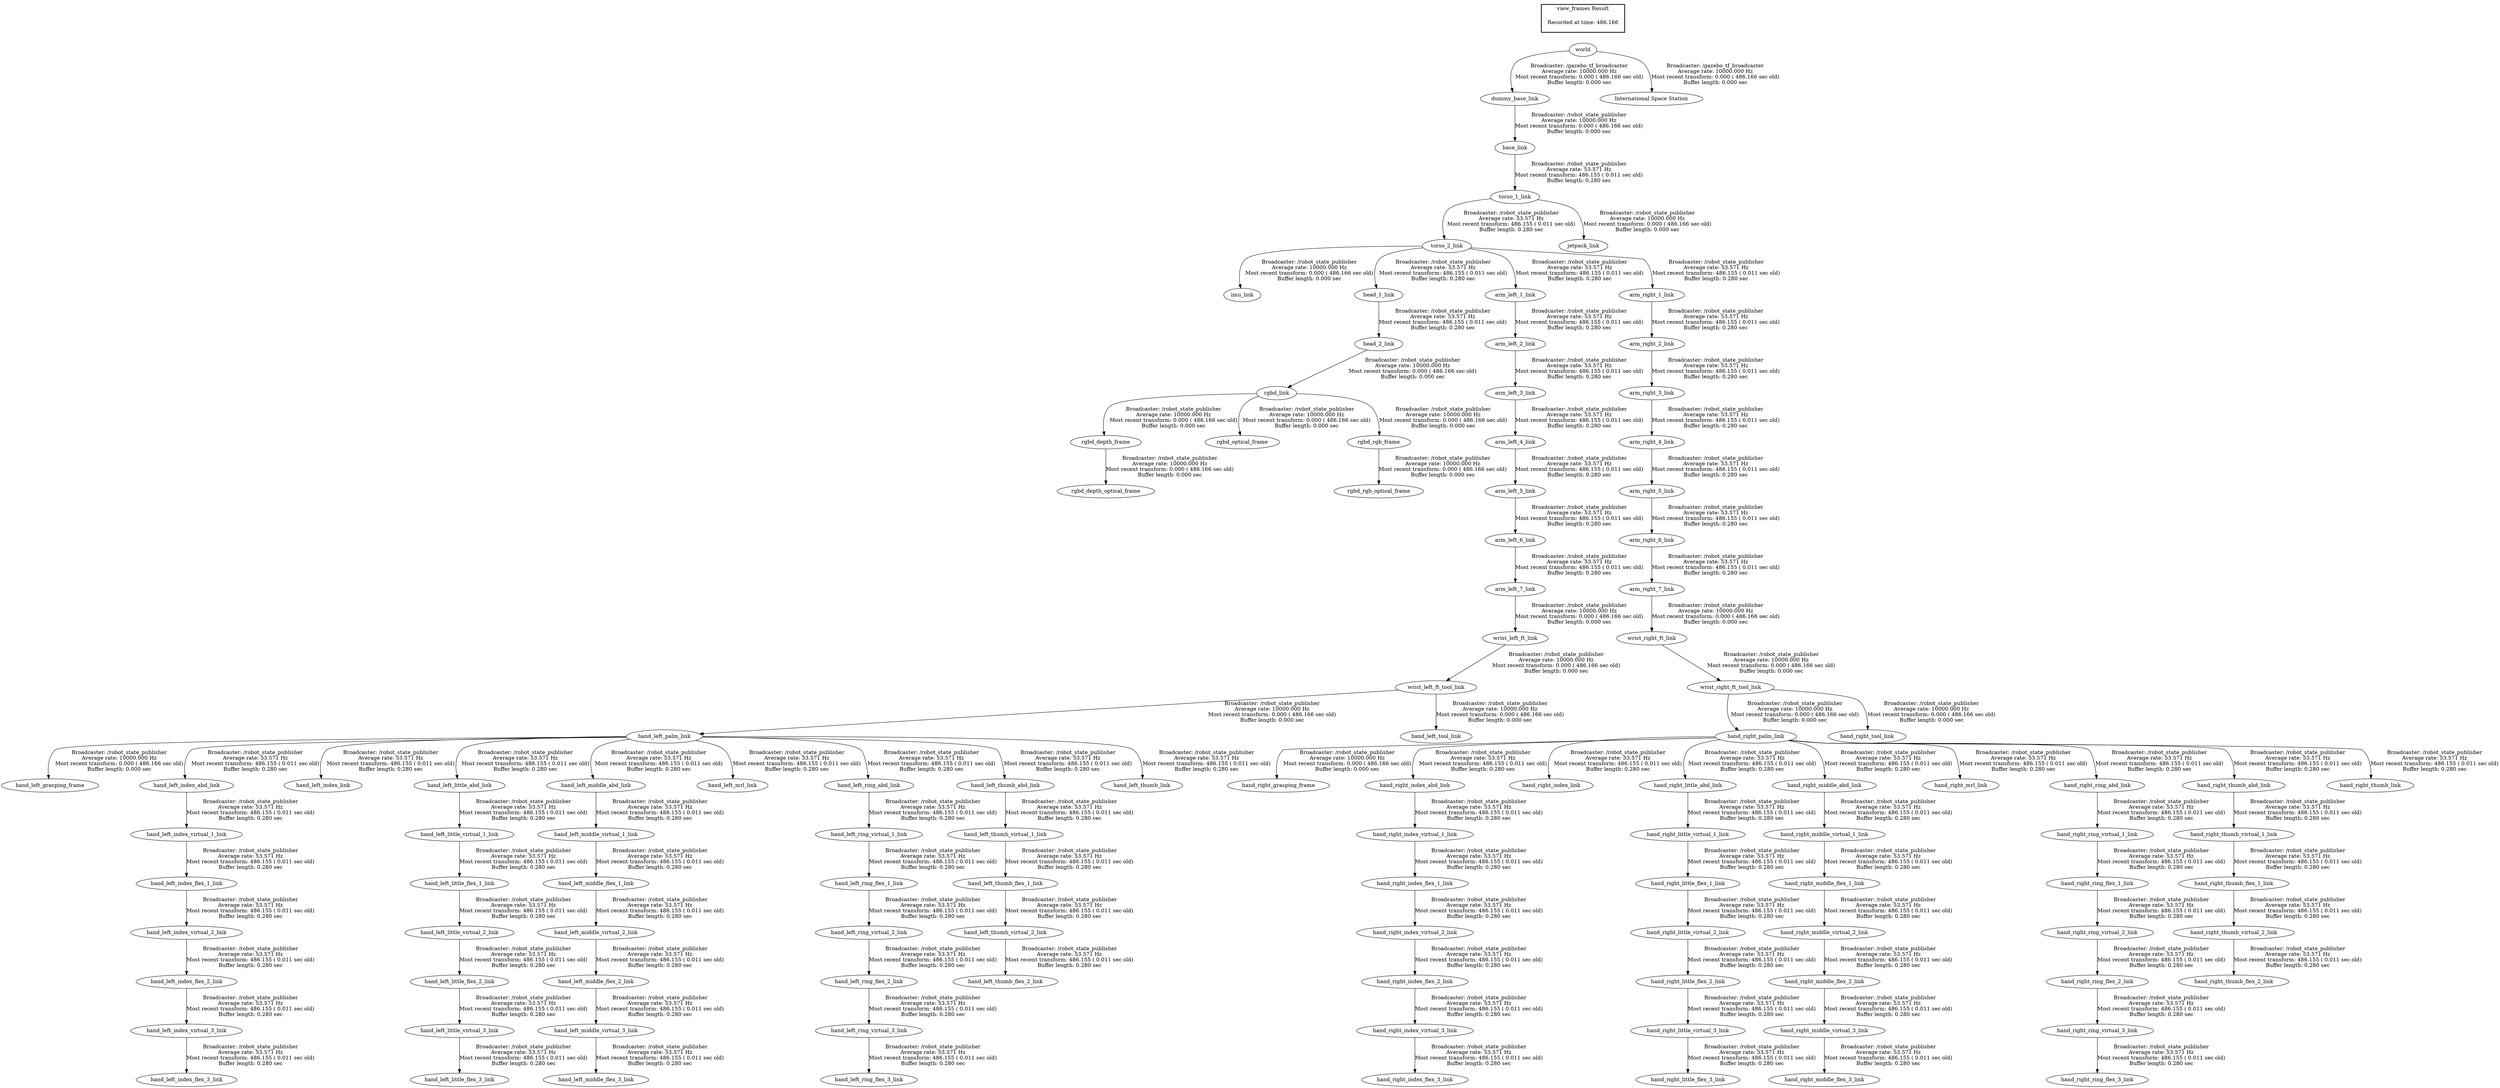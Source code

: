 digraph G {
"dummy_base_link" -> "base_link"[label="Broadcaster: /robot_state_publisher\nAverage rate: 10000.000 Hz\nMost recent transform: 0.000 ( 486.166 sec old)\nBuffer length: 0.000 sec\n"];
"world" -> "dummy_base_link"[label="Broadcaster: /gazebo_tf_broadcaster\nAverage rate: 10000.000 Hz\nMost recent transform: 0.000 ( 486.166 sec old)\nBuffer length: 0.000 sec\n"];
"hand_left_palm_link" -> "hand_left_grasping_frame"[label="Broadcaster: /robot_state_publisher\nAverage rate: 10000.000 Hz\nMost recent transform: 0.000 ( 486.166 sec old)\nBuffer length: 0.000 sec\n"];
"wrist_left_ft_tool_link" -> "hand_left_palm_link"[label="Broadcaster: /robot_state_publisher\nAverage rate: 10000.000 Hz\nMost recent transform: 0.000 ( 486.166 sec old)\nBuffer length: 0.000 sec\n"];
"wrist_left_ft_link" -> "wrist_left_ft_tool_link"[label="Broadcaster: /robot_state_publisher\nAverage rate: 10000.000 Hz\nMost recent transform: 0.000 ( 486.166 sec old)\nBuffer length: 0.000 sec\n"];
"wrist_left_ft_tool_link" -> "hand_left_tool_link"[label="Broadcaster: /robot_state_publisher\nAverage rate: 10000.000 Hz\nMost recent transform: 0.000 ( 486.166 sec old)\nBuffer length: 0.000 sec\n"];
"hand_right_palm_link" -> "hand_right_grasping_frame"[label="Broadcaster: /robot_state_publisher\nAverage rate: 10000.000 Hz\nMost recent transform: 0.000 ( 486.166 sec old)\nBuffer length: 0.000 sec\n"];
"wrist_right_ft_tool_link" -> "hand_right_palm_link"[label="Broadcaster: /robot_state_publisher\nAverage rate: 10000.000 Hz\nMost recent transform: 0.000 ( 486.166 sec old)\nBuffer length: 0.000 sec\n"];
"wrist_right_ft_link" -> "wrist_right_ft_tool_link"[label="Broadcaster: /robot_state_publisher\nAverage rate: 10000.000 Hz\nMost recent transform: 0.000 ( 486.166 sec old)\nBuffer length: 0.000 sec\n"];
"wrist_right_ft_tool_link" -> "hand_right_tool_link"[label="Broadcaster: /robot_state_publisher\nAverage rate: 10000.000 Hz\nMost recent transform: 0.000 ( 486.166 sec old)\nBuffer length: 0.000 sec\n"];
"torso_2_link" -> "imu_link"[label="Broadcaster: /robot_state_publisher\nAverage rate: 10000.000 Hz\nMost recent transform: 0.000 ( 486.166 sec old)\nBuffer length: 0.000 sec\n"];
"torso_1_link" -> "torso_2_link"[label="Broadcaster: /robot_state_publisher\nAverage rate: 53.571 Hz\nMost recent transform: 486.155 ( 0.011 sec old)\nBuffer length: 0.280 sec\n"];
"rgbd_link" -> "rgbd_depth_frame"[label="Broadcaster: /robot_state_publisher\nAverage rate: 10000.000 Hz\nMost recent transform: 0.000 ( 486.166 sec old)\nBuffer length: 0.000 sec\n"];
"head_2_link" -> "rgbd_link"[label="Broadcaster: /robot_state_publisher\nAverage rate: 10000.000 Hz\nMost recent transform: 0.000 ( 486.166 sec old)\nBuffer length: 0.000 sec\n"];
"rgbd_depth_frame" -> "rgbd_depth_optical_frame"[label="Broadcaster: /robot_state_publisher\nAverage rate: 10000.000 Hz\nMost recent transform: 0.000 ( 486.166 sec old)\nBuffer length: 0.000 sec\n"];
"head_1_link" -> "head_2_link"[label="Broadcaster: /robot_state_publisher\nAverage rate: 53.571 Hz\nMost recent transform: 486.155 ( 0.011 sec old)\nBuffer length: 0.280 sec\n"];
"rgbd_link" -> "rgbd_optical_frame"[label="Broadcaster: /robot_state_publisher\nAverage rate: 10000.000 Hz\nMost recent transform: 0.000 ( 486.166 sec old)\nBuffer length: 0.000 sec\n"];
"rgbd_link" -> "rgbd_rgb_frame"[label="Broadcaster: /robot_state_publisher\nAverage rate: 10000.000 Hz\nMost recent transform: 0.000 ( 486.166 sec old)\nBuffer length: 0.000 sec\n"];
"rgbd_rgb_frame" -> "rgbd_rgb_optical_frame"[label="Broadcaster: /robot_state_publisher\nAverage rate: 10000.000 Hz\nMost recent transform: 0.000 ( 486.166 sec old)\nBuffer length: 0.000 sec\n"];
"torso_1_link" -> "jetpack_link"[label="Broadcaster: /robot_state_publisher\nAverage rate: 10000.000 Hz\nMost recent transform: 0.000 ( 486.166 sec old)\nBuffer length: 0.000 sec\n"];
"base_link" -> "torso_1_link"[label="Broadcaster: /robot_state_publisher\nAverage rate: 53.571 Hz\nMost recent transform: 486.155 ( 0.011 sec old)\nBuffer length: 0.280 sec\n"];
"arm_left_7_link" -> "wrist_left_ft_link"[label="Broadcaster: /robot_state_publisher\nAverage rate: 10000.000 Hz\nMost recent transform: 0.000 ( 486.166 sec old)\nBuffer length: 0.000 sec\n"];
"arm_left_6_link" -> "arm_left_7_link"[label="Broadcaster: /robot_state_publisher\nAverage rate: 53.571 Hz\nMost recent transform: 486.155 ( 0.011 sec old)\nBuffer length: 0.280 sec\n"];
"arm_right_7_link" -> "wrist_right_ft_link"[label="Broadcaster: /robot_state_publisher\nAverage rate: 10000.000 Hz\nMost recent transform: 0.000 ( 486.166 sec old)\nBuffer length: 0.000 sec\n"];
"arm_right_6_link" -> "arm_right_7_link"[label="Broadcaster: /robot_state_publisher\nAverage rate: 53.571 Hz\nMost recent transform: 486.155 ( 0.011 sec old)\nBuffer length: 0.280 sec\n"];
"world" -> "International Space Station"[label="Broadcaster: /gazebo_tf_broadcaster\nAverage rate: 10000.000 Hz\nMost recent transform: 0.000 ( 486.166 sec old)\nBuffer length: 0.000 sec\n"];
"torso_2_link" -> "arm_left_1_link"[label="Broadcaster: /robot_state_publisher\nAverage rate: 53.571 Hz\nMost recent transform: 486.155 ( 0.011 sec old)\nBuffer length: 0.280 sec\n"];
"arm_left_1_link" -> "arm_left_2_link"[label="Broadcaster: /robot_state_publisher\nAverage rate: 53.571 Hz\nMost recent transform: 486.155 ( 0.011 sec old)\nBuffer length: 0.280 sec\n"];
"arm_left_2_link" -> "arm_left_3_link"[label="Broadcaster: /robot_state_publisher\nAverage rate: 53.571 Hz\nMost recent transform: 486.155 ( 0.011 sec old)\nBuffer length: 0.280 sec\n"];
"arm_left_3_link" -> "arm_left_4_link"[label="Broadcaster: /robot_state_publisher\nAverage rate: 53.571 Hz\nMost recent transform: 486.155 ( 0.011 sec old)\nBuffer length: 0.280 sec\n"];
"arm_left_4_link" -> "arm_left_5_link"[label="Broadcaster: /robot_state_publisher\nAverage rate: 53.571 Hz\nMost recent transform: 486.155 ( 0.011 sec old)\nBuffer length: 0.280 sec\n"];
"arm_left_5_link" -> "arm_left_6_link"[label="Broadcaster: /robot_state_publisher\nAverage rate: 53.571 Hz\nMost recent transform: 486.155 ( 0.011 sec old)\nBuffer length: 0.280 sec\n"];
"torso_2_link" -> "arm_right_1_link"[label="Broadcaster: /robot_state_publisher\nAverage rate: 53.571 Hz\nMost recent transform: 486.155 ( 0.011 sec old)\nBuffer length: 0.280 sec\n"];
"arm_right_1_link" -> "arm_right_2_link"[label="Broadcaster: /robot_state_publisher\nAverage rate: 53.571 Hz\nMost recent transform: 486.155 ( 0.011 sec old)\nBuffer length: 0.280 sec\n"];
"arm_right_2_link" -> "arm_right_3_link"[label="Broadcaster: /robot_state_publisher\nAverage rate: 53.571 Hz\nMost recent transform: 486.155 ( 0.011 sec old)\nBuffer length: 0.280 sec\n"];
"arm_right_3_link" -> "arm_right_4_link"[label="Broadcaster: /robot_state_publisher\nAverage rate: 53.571 Hz\nMost recent transform: 486.155 ( 0.011 sec old)\nBuffer length: 0.280 sec\n"];
"arm_right_4_link" -> "arm_right_5_link"[label="Broadcaster: /robot_state_publisher\nAverage rate: 53.571 Hz\nMost recent transform: 486.155 ( 0.011 sec old)\nBuffer length: 0.280 sec\n"];
"arm_right_5_link" -> "arm_right_6_link"[label="Broadcaster: /robot_state_publisher\nAverage rate: 53.571 Hz\nMost recent transform: 486.155 ( 0.011 sec old)\nBuffer length: 0.280 sec\n"];
"hand_left_palm_link" -> "hand_left_index_abd_link"[label="Broadcaster: /robot_state_publisher\nAverage rate: 53.571 Hz\nMost recent transform: 486.155 ( 0.011 sec old)\nBuffer length: 0.280 sec\n"];
"hand_left_index_virtual_1_link" -> "hand_left_index_flex_1_link"[label="Broadcaster: /robot_state_publisher\nAverage rate: 53.571 Hz\nMost recent transform: 486.155 ( 0.011 sec old)\nBuffer length: 0.280 sec\n"];
"hand_left_index_abd_link" -> "hand_left_index_virtual_1_link"[label="Broadcaster: /robot_state_publisher\nAverage rate: 53.571 Hz\nMost recent transform: 486.155 ( 0.011 sec old)\nBuffer length: 0.280 sec\n"];
"hand_left_index_virtual_2_link" -> "hand_left_index_flex_2_link"[label="Broadcaster: /robot_state_publisher\nAverage rate: 53.571 Hz\nMost recent transform: 486.155 ( 0.011 sec old)\nBuffer length: 0.280 sec\n"];
"hand_left_index_flex_1_link" -> "hand_left_index_virtual_2_link"[label="Broadcaster: /robot_state_publisher\nAverage rate: 53.571 Hz\nMost recent transform: 486.155 ( 0.011 sec old)\nBuffer length: 0.280 sec\n"];
"hand_left_index_virtual_3_link" -> "hand_left_index_flex_3_link"[label="Broadcaster: /robot_state_publisher\nAverage rate: 53.571 Hz\nMost recent transform: 486.155 ( 0.011 sec old)\nBuffer length: 0.280 sec\n"];
"hand_left_index_flex_2_link" -> "hand_left_index_virtual_3_link"[label="Broadcaster: /robot_state_publisher\nAverage rate: 53.571 Hz\nMost recent transform: 486.155 ( 0.011 sec old)\nBuffer length: 0.280 sec\n"];
"hand_left_palm_link" -> "hand_left_index_link"[label="Broadcaster: /robot_state_publisher\nAverage rate: 53.571 Hz\nMost recent transform: 486.155 ( 0.011 sec old)\nBuffer length: 0.280 sec\n"];
"hand_left_palm_link" -> "hand_left_little_abd_link"[label="Broadcaster: /robot_state_publisher\nAverage rate: 53.571 Hz\nMost recent transform: 486.155 ( 0.011 sec old)\nBuffer length: 0.280 sec\n"];
"hand_left_little_virtual_1_link" -> "hand_left_little_flex_1_link"[label="Broadcaster: /robot_state_publisher\nAverage rate: 53.571 Hz\nMost recent transform: 486.155 ( 0.011 sec old)\nBuffer length: 0.280 sec\n"];
"hand_left_little_abd_link" -> "hand_left_little_virtual_1_link"[label="Broadcaster: /robot_state_publisher\nAverage rate: 53.571 Hz\nMost recent transform: 486.155 ( 0.011 sec old)\nBuffer length: 0.280 sec\n"];
"hand_left_little_virtual_2_link" -> "hand_left_little_flex_2_link"[label="Broadcaster: /robot_state_publisher\nAverage rate: 53.571 Hz\nMost recent transform: 486.155 ( 0.011 sec old)\nBuffer length: 0.280 sec\n"];
"hand_left_little_flex_1_link" -> "hand_left_little_virtual_2_link"[label="Broadcaster: /robot_state_publisher\nAverage rate: 53.571 Hz\nMost recent transform: 486.155 ( 0.011 sec old)\nBuffer length: 0.280 sec\n"];
"hand_left_little_virtual_3_link" -> "hand_left_little_flex_3_link"[label="Broadcaster: /robot_state_publisher\nAverage rate: 53.571 Hz\nMost recent transform: 486.155 ( 0.011 sec old)\nBuffer length: 0.280 sec\n"];
"hand_left_little_flex_2_link" -> "hand_left_little_virtual_3_link"[label="Broadcaster: /robot_state_publisher\nAverage rate: 53.571 Hz\nMost recent transform: 486.155 ( 0.011 sec old)\nBuffer length: 0.280 sec\n"];
"hand_left_palm_link" -> "hand_left_middle_abd_link"[label="Broadcaster: /robot_state_publisher\nAverage rate: 53.571 Hz\nMost recent transform: 486.155 ( 0.011 sec old)\nBuffer length: 0.280 sec\n"];
"hand_left_middle_virtual_1_link" -> "hand_left_middle_flex_1_link"[label="Broadcaster: /robot_state_publisher\nAverage rate: 53.571 Hz\nMost recent transform: 486.155 ( 0.011 sec old)\nBuffer length: 0.280 sec\n"];
"hand_left_middle_abd_link" -> "hand_left_middle_virtual_1_link"[label="Broadcaster: /robot_state_publisher\nAverage rate: 53.571 Hz\nMost recent transform: 486.155 ( 0.011 sec old)\nBuffer length: 0.280 sec\n"];
"hand_left_middle_virtual_2_link" -> "hand_left_middle_flex_2_link"[label="Broadcaster: /robot_state_publisher\nAverage rate: 53.571 Hz\nMost recent transform: 486.155 ( 0.011 sec old)\nBuffer length: 0.280 sec\n"];
"hand_left_middle_flex_1_link" -> "hand_left_middle_virtual_2_link"[label="Broadcaster: /robot_state_publisher\nAverage rate: 53.571 Hz\nMost recent transform: 486.155 ( 0.011 sec old)\nBuffer length: 0.280 sec\n"];
"hand_left_middle_virtual_3_link" -> "hand_left_middle_flex_3_link"[label="Broadcaster: /robot_state_publisher\nAverage rate: 53.571 Hz\nMost recent transform: 486.155 ( 0.011 sec old)\nBuffer length: 0.280 sec\n"];
"hand_left_middle_flex_2_link" -> "hand_left_middle_virtual_3_link"[label="Broadcaster: /robot_state_publisher\nAverage rate: 53.571 Hz\nMost recent transform: 486.155 ( 0.011 sec old)\nBuffer length: 0.280 sec\n"];
"hand_left_palm_link" -> "hand_left_mrl_link"[label="Broadcaster: /robot_state_publisher\nAverage rate: 53.571 Hz\nMost recent transform: 486.155 ( 0.011 sec old)\nBuffer length: 0.280 sec\n"];
"hand_left_palm_link" -> "hand_left_ring_abd_link"[label="Broadcaster: /robot_state_publisher\nAverage rate: 53.571 Hz\nMost recent transform: 486.155 ( 0.011 sec old)\nBuffer length: 0.280 sec\n"];
"hand_left_ring_virtual_1_link" -> "hand_left_ring_flex_1_link"[label="Broadcaster: /robot_state_publisher\nAverage rate: 53.571 Hz\nMost recent transform: 486.155 ( 0.011 sec old)\nBuffer length: 0.280 sec\n"];
"hand_left_ring_abd_link" -> "hand_left_ring_virtual_1_link"[label="Broadcaster: /robot_state_publisher\nAverage rate: 53.571 Hz\nMost recent transform: 486.155 ( 0.011 sec old)\nBuffer length: 0.280 sec\n"];
"hand_left_ring_virtual_2_link" -> "hand_left_ring_flex_2_link"[label="Broadcaster: /robot_state_publisher\nAverage rate: 53.571 Hz\nMost recent transform: 486.155 ( 0.011 sec old)\nBuffer length: 0.280 sec\n"];
"hand_left_ring_flex_1_link" -> "hand_left_ring_virtual_2_link"[label="Broadcaster: /robot_state_publisher\nAverage rate: 53.571 Hz\nMost recent transform: 486.155 ( 0.011 sec old)\nBuffer length: 0.280 sec\n"];
"hand_left_ring_virtual_3_link" -> "hand_left_ring_flex_3_link"[label="Broadcaster: /robot_state_publisher\nAverage rate: 53.571 Hz\nMost recent transform: 486.155 ( 0.011 sec old)\nBuffer length: 0.280 sec\n"];
"hand_left_ring_flex_2_link" -> "hand_left_ring_virtual_3_link"[label="Broadcaster: /robot_state_publisher\nAverage rate: 53.571 Hz\nMost recent transform: 486.155 ( 0.011 sec old)\nBuffer length: 0.280 sec\n"];
"hand_left_palm_link" -> "hand_left_thumb_abd_link"[label="Broadcaster: /robot_state_publisher\nAverage rate: 53.571 Hz\nMost recent transform: 486.155 ( 0.011 sec old)\nBuffer length: 0.280 sec\n"];
"hand_left_thumb_virtual_1_link" -> "hand_left_thumb_flex_1_link"[label="Broadcaster: /robot_state_publisher\nAverage rate: 53.571 Hz\nMost recent transform: 486.155 ( 0.011 sec old)\nBuffer length: 0.280 sec\n"];
"hand_left_thumb_abd_link" -> "hand_left_thumb_virtual_1_link"[label="Broadcaster: /robot_state_publisher\nAverage rate: 53.571 Hz\nMost recent transform: 486.155 ( 0.011 sec old)\nBuffer length: 0.280 sec\n"];
"hand_left_thumb_virtual_2_link" -> "hand_left_thumb_flex_2_link"[label="Broadcaster: /robot_state_publisher\nAverage rate: 53.571 Hz\nMost recent transform: 486.155 ( 0.011 sec old)\nBuffer length: 0.280 sec\n"];
"hand_left_thumb_flex_1_link" -> "hand_left_thumb_virtual_2_link"[label="Broadcaster: /robot_state_publisher\nAverage rate: 53.571 Hz\nMost recent transform: 486.155 ( 0.011 sec old)\nBuffer length: 0.280 sec\n"];
"hand_left_palm_link" -> "hand_left_thumb_link"[label="Broadcaster: /robot_state_publisher\nAverage rate: 53.571 Hz\nMost recent transform: 486.155 ( 0.011 sec old)\nBuffer length: 0.280 sec\n"];
"hand_right_palm_link" -> "hand_right_index_abd_link"[label="Broadcaster: /robot_state_publisher\nAverage rate: 53.571 Hz\nMost recent transform: 486.155 ( 0.011 sec old)\nBuffer length: 0.280 sec\n"];
"hand_right_index_virtual_1_link" -> "hand_right_index_flex_1_link"[label="Broadcaster: /robot_state_publisher\nAverage rate: 53.571 Hz\nMost recent transform: 486.155 ( 0.011 sec old)\nBuffer length: 0.280 sec\n"];
"hand_right_index_abd_link" -> "hand_right_index_virtual_1_link"[label="Broadcaster: /robot_state_publisher\nAverage rate: 53.571 Hz\nMost recent transform: 486.155 ( 0.011 sec old)\nBuffer length: 0.280 sec\n"];
"hand_right_index_virtual_2_link" -> "hand_right_index_flex_2_link"[label="Broadcaster: /robot_state_publisher\nAverage rate: 53.571 Hz\nMost recent transform: 486.155 ( 0.011 sec old)\nBuffer length: 0.280 sec\n"];
"hand_right_index_flex_1_link" -> "hand_right_index_virtual_2_link"[label="Broadcaster: /robot_state_publisher\nAverage rate: 53.571 Hz\nMost recent transform: 486.155 ( 0.011 sec old)\nBuffer length: 0.280 sec\n"];
"hand_right_index_virtual_3_link" -> "hand_right_index_flex_3_link"[label="Broadcaster: /robot_state_publisher\nAverage rate: 53.571 Hz\nMost recent transform: 486.155 ( 0.011 sec old)\nBuffer length: 0.280 sec\n"];
"hand_right_index_flex_2_link" -> "hand_right_index_virtual_3_link"[label="Broadcaster: /robot_state_publisher\nAverage rate: 53.571 Hz\nMost recent transform: 486.155 ( 0.011 sec old)\nBuffer length: 0.280 sec\n"];
"hand_right_palm_link" -> "hand_right_index_link"[label="Broadcaster: /robot_state_publisher\nAverage rate: 53.571 Hz\nMost recent transform: 486.155 ( 0.011 sec old)\nBuffer length: 0.280 sec\n"];
"hand_right_palm_link" -> "hand_right_little_abd_link"[label="Broadcaster: /robot_state_publisher\nAverage rate: 53.571 Hz\nMost recent transform: 486.155 ( 0.011 sec old)\nBuffer length: 0.280 sec\n"];
"hand_right_little_virtual_1_link" -> "hand_right_little_flex_1_link"[label="Broadcaster: /robot_state_publisher\nAverage rate: 53.571 Hz\nMost recent transform: 486.155 ( 0.011 sec old)\nBuffer length: 0.280 sec\n"];
"hand_right_little_abd_link" -> "hand_right_little_virtual_1_link"[label="Broadcaster: /robot_state_publisher\nAverage rate: 53.571 Hz\nMost recent transform: 486.155 ( 0.011 sec old)\nBuffer length: 0.280 sec\n"];
"hand_right_little_virtual_2_link" -> "hand_right_little_flex_2_link"[label="Broadcaster: /robot_state_publisher\nAverage rate: 53.571 Hz\nMost recent transform: 486.155 ( 0.011 sec old)\nBuffer length: 0.280 sec\n"];
"hand_right_little_flex_1_link" -> "hand_right_little_virtual_2_link"[label="Broadcaster: /robot_state_publisher\nAverage rate: 53.571 Hz\nMost recent transform: 486.155 ( 0.011 sec old)\nBuffer length: 0.280 sec\n"];
"hand_right_little_virtual_3_link" -> "hand_right_little_flex_3_link"[label="Broadcaster: /robot_state_publisher\nAverage rate: 53.571 Hz\nMost recent transform: 486.155 ( 0.011 sec old)\nBuffer length: 0.280 sec\n"];
"hand_right_little_flex_2_link" -> "hand_right_little_virtual_3_link"[label="Broadcaster: /robot_state_publisher\nAverage rate: 53.571 Hz\nMost recent transform: 486.155 ( 0.011 sec old)\nBuffer length: 0.280 sec\n"];
"hand_right_palm_link" -> "hand_right_middle_abd_link"[label="Broadcaster: /robot_state_publisher\nAverage rate: 53.571 Hz\nMost recent transform: 486.155 ( 0.011 sec old)\nBuffer length: 0.280 sec\n"];
"hand_right_middle_virtual_1_link" -> "hand_right_middle_flex_1_link"[label="Broadcaster: /robot_state_publisher\nAverage rate: 53.571 Hz\nMost recent transform: 486.155 ( 0.011 sec old)\nBuffer length: 0.280 sec\n"];
"hand_right_middle_abd_link" -> "hand_right_middle_virtual_1_link"[label="Broadcaster: /robot_state_publisher\nAverage rate: 53.571 Hz\nMost recent transform: 486.155 ( 0.011 sec old)\nBuffer length: 0.280 sec\n"];
"hand_right_middle_virtual_2_link" -> "hand_right_middle_flex_2_link"[label="Broadcaster: /robot_state_publisher\nAverage rate: 53.571 Hz\nMost recent transform: 486.155 ( 0.011 sec old)\nBuffer length: 0.280 sec\n"];
"hand_right_middle_flex_1_link" -> "hand_right_middle_virtual_2_link"[label="Broadcaster: /robot_state_publisher\nAverage rate: 53.571 Hz\nMost recent transform: 486.155 ( 0.011 sec old)\nBuffer length: 0.280 sec\n"];
"hand_right_middle_virtual_3_link" -> "hand_right_middle_flex_3_link"[label="Broadcaster: /robot_state_publisher\nAverage rate: 53.571 Hz\nMost recent transform: 486.155 ( 0.011 sec old)\nBuffer length: 0.280 sec\n"];
"hand_right_middle_flex_2_link" -> "hand_right_middle_virtual_3_link"[label="Broadcaster: /robot_state_publisher\nAverage rate: 53.571 Hz\nMost recent transform: 486.155 ( 0.011 sec old)\nBuffer length: 0.280 sec\n"];
"hand_right_palm_link" -> "hand_right_mrl_link"[label="Broadcaster: /robot_state_publisher\nAverage rate: 53.571 Hz\nMost recent transform: 486.155 ( 0.011 sec old)\nBuffer length: 0.280 sec\n"];
"hand_right_palm_link" -> "hand_right_ring_abd_link"[label="Broadcaster: /robot_state_publisher\nAverage rate: 53.571 Hz\nMost recent transform: 486.155 ( 0.011 sec old)\nBuffer length: 0.280 sec\n"];
"hand_right_ring_virtual_1_link" -> "hand_right_ring_flex_1_link"[label="Broadcaster: /robot_state_publisher\nAverage rate: 53.571 Hz\nMost recent transform: 486.155 ( 0.011 sec old)\nBuffer length: 0.280 sec\n"];
"hand_right_ring_abd_link" -> "hand_right_ring_virtual_1_link"[label="Broadcaster: /robot_state_publisher\nAverage rate: 53.571 Hz\nMost recent transform: 486.155 ( 0.011 sec old)\nBuffer length: 0.280 sec\n"];
"hand_right_ring_virtual_2_link" -> "hand_right_ring_flex_2_link"[label="Broadcaster: /robot_state_publisher\nAverage rate: 53.571 Hz\nMost recent transform: 486.155 ( 0.011 sec old)\nBuffer length: 0.280 sec\n"];
"hand_right_ring_flex_1_link" -> "hand_right_ring_virtual_2_link"[label="Broadcaster: /robot_state_publisher\nAverage rate: 53.571 Hz\nMost recent transform: 486.155 ( 0.011 sec old)\nBuffer length: 0.280 sec\n"];
"hand_right_ring_virtual_3_link" -> "hand_right_ring_flex_3_link"[label="Broadcaster: /robot_state_publisher\nAverage rate: 53.571 Hz\nMost recent transform: 486.155 ( 0.011 sec old)\nBuffer length: 0.280 sec\n"];
"hand_right_ring_flex_2_link" -> "hand_right_ring_virtual_3_link"[label="Broadcaster: /robot_state_publisher\nAverage rate: 53.571 Hz\nMost recent transform: 486.155 ( 0.011 sec old)\nBuffer length: 0.280 sec\n"];
"hand_right_palm_link" -> "hand_right_thumb_abd_link"[label="Broadcaster: /robot_state_publisher\nAverage rate: 53.571 Hz\nMost recent transform: 486.155 ( 0.011 sec old)\nBuffer length: 0.280 sec\n"];
"hand_right_thumb_virtual_1_link" -> "hand_right_thumb_flex_1_link"[label="Broadcaster: /robot_state_publisher\nAverage rate: 53.571 Hz\nMost recent transform: 486.155 ( 0.011 sec old)\nBuffer length: 0.280 sec\n"];
"hand_right_thumb_abd_link" -> "hand_right_thumb_virtual_1_link"[label="Broadcaster: /robot_state_publisher\nAverage rate: 53.571 Hz\nMost recent transform: 486.155 ( 0.011 sec old)\nBuffer length: 0.280 sec\n"];
"hand_right_thumb_virtual_2_link" -> "hand_right_thumb_flex_2_link"[label="Broadcaster: /robot_state_publisher\nAverage rate: 53.571 Hz\nMost recent transform: 486.155 ( 0.011 sec old)\nBuffer length: 0.280 sec\n"];
"hand_right_thumb_flex_1_link" -> "hand_right_thumb_virtual_2_link"[label="Broadcaster: /robot_state_publisher\nAverage rate: 53.571 Hz\nMost recent transform: 486.155 ( 0.011 sec old)\nBuffer length: 0.280 sec\n"];
"hand_right_palm_link" -> "hand_right_thumb_link"[label="Broadcaster: /robot_state_publisher\nAverage rate: 53.571 Hz\nMost recent transform: 486.155 ( 0.011 sec old)\nBuffer length: 0.280 sec\n"];
"torso_2_link" -> "head_1_link"[label="Broadcaster: /robot_state_publisher\nAverage rate: 53.571 Hz\nMost recent transform: 486.155 ( 0.011 sec old)\nBuffer length: 0.280 sec\n"];
edge [style=invis];
 subgraph cluster_legend { style=bold; color=black; label ="view_frames Result";
"Recorded at time: 486.166"[ shape=plaintext ] ;
 }->"world";
}